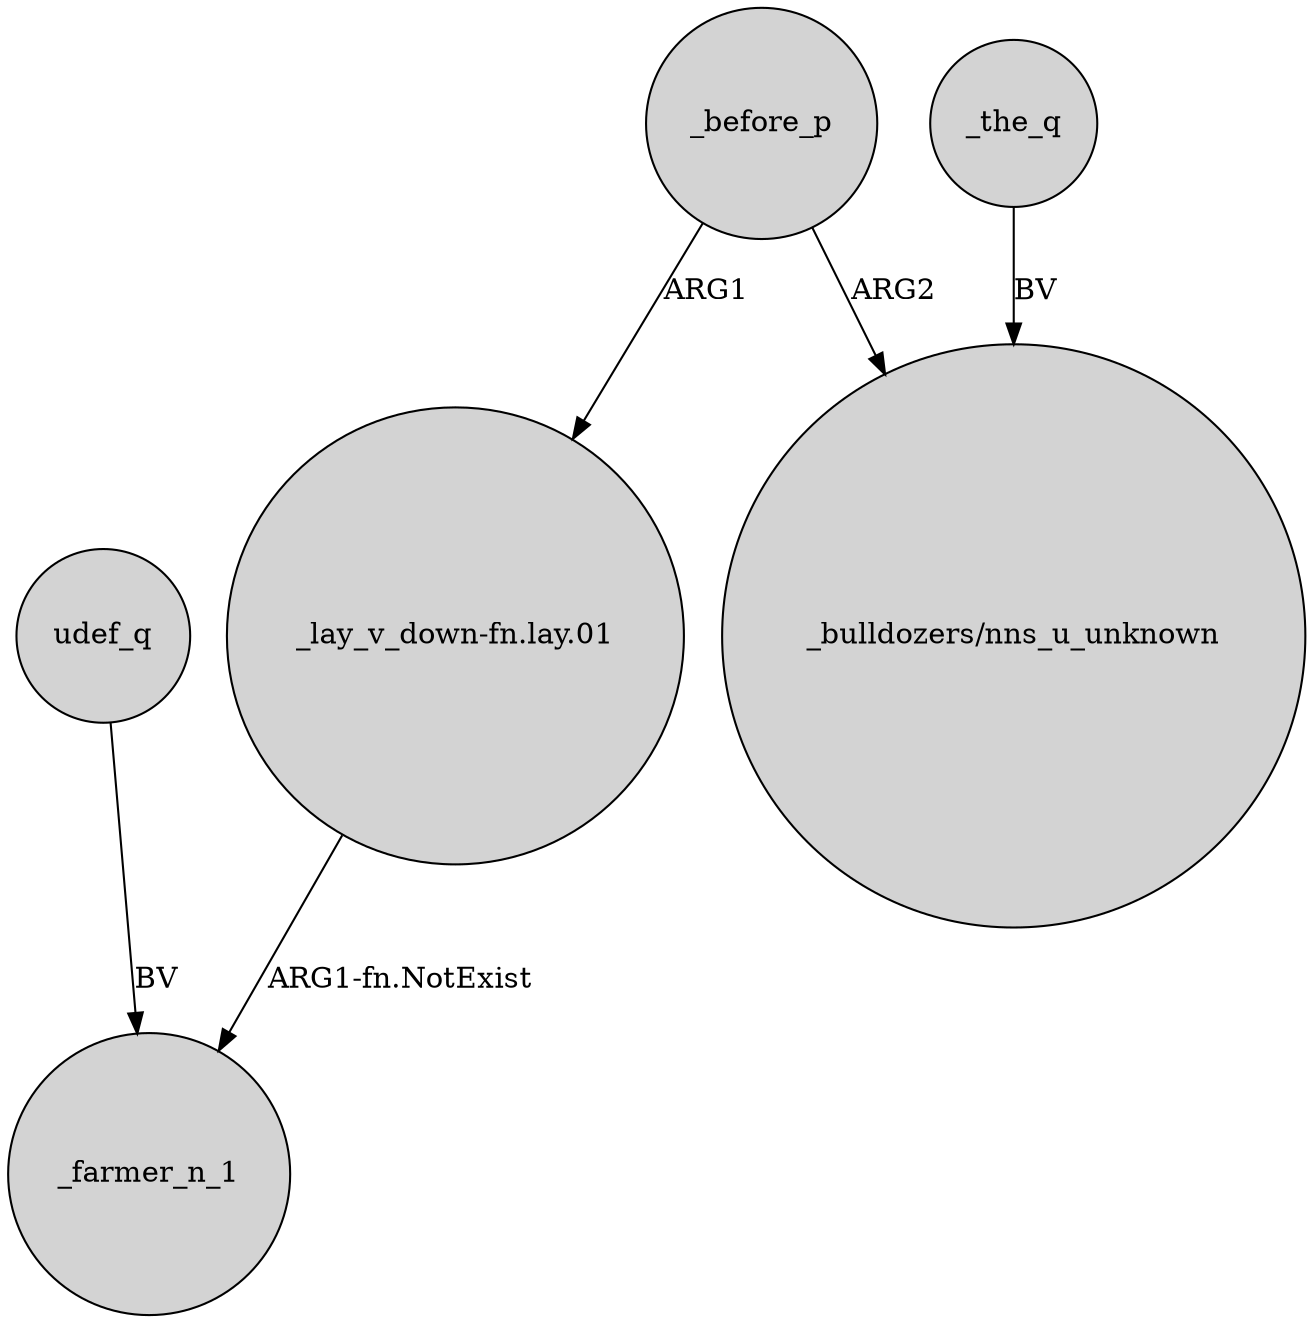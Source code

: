 digraph {
	node [shape=circle style=filled]
	udef_q -> _farmer_n_1 [label=BV]
	_before_p -> "_bulldozers/nns_u_unknown" [label=ARG2]
	_the_q -> "_bulldozers/nns_u_unknown" [label=BV]
	_before_p -> "_lay_v_down-fn.lay.01" [label=ARG1]
	"_lay_v_down-fn.lay.01" -> _farmer_n_1 [label="ARG1-fn.NotExist"]
}
